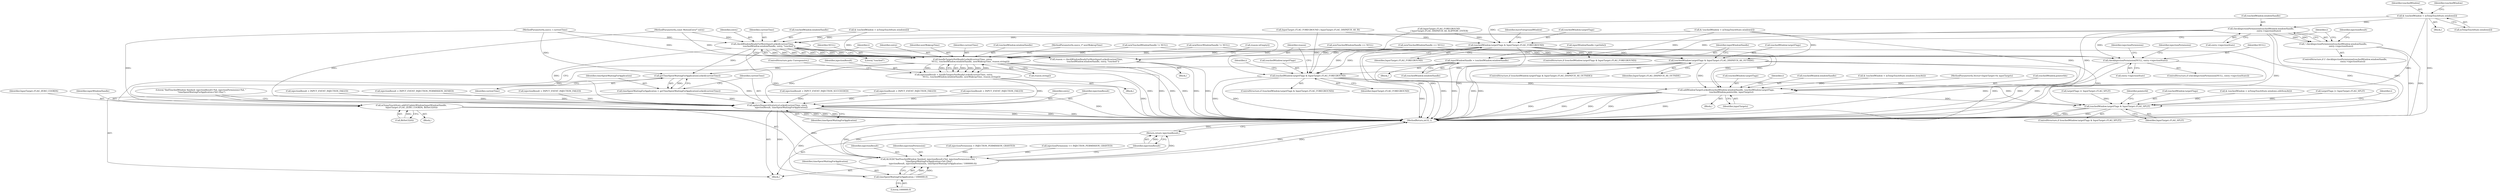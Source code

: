 digraph "0_Android_03a53d1c7765eeb3af0bc34c3dff02ada1953fbf_0@array" {
"1000692" [label="(Call,& touchedWindow = mTempTouchState.windows[i])"];
"1000700" [label="(Call,touchedWindow.targetFlags & InputTarget::FLAG_FOREGROUND)"];
"1000774" [label="(Call,touchedWindow.targetFlags & InputTarget::FLAG_DISPATCH_AS_OUTSIDE)"];
"1000818" [label="(Call,touchedWindow.targetFlags & InputTarget::FLAG_FOREGROUND)"];
"1000925" [label="(Call,addWindowTargetLocked(touchedWindow.windowHandle, touchedWindow.targetFlags,\n                touchedWindow.pointerIds, inputTargets))"];
"1001090" [label="(Call,touchedWindow.targetFlags & InputTarget::FLAG_SPLIT)"];
"1000711" [label="(Call,checkInjectionPermission(touchedWindow.windowHandle,\n                        entry->injectionState))"];
"1000710" [label="(Call,! checkInjectionPermission(touchedWindow.windowHandle,\n                        entry->injectionState))"];
"1000781" [label="(Call,inputWindowHandle = touchedWindow.windowHandle)"];
"1000793" [label="(Call,mTempTouchState.addOrUpdateWindow(inputWindowHandle,\n InputTarget::FLAG_ZERO_COORDS, BitSet32(0)))"];
"1000827" [label="(Call,checkWindowReadyForMoreInputLocked(currentTime,\n                    touchedWindow.windowHandle, entry, \"touched\"))"];
"1000825" [label="(Call,reason = checkWindowReadyForMoreInputLocked(currentTime,\n                    touchedWindow.windowHandle, entry, \"touched\"))"];
"1000840" [label="(Call,handleTargetsNotReadyLocked(currentTime, entry,\n                        NULL, touchedWindow.windowHandle, nextWakeupTime, reason.string()))"];
"1000838" [label="(Call,injectionResult = handleTargetsNotReadyLocked(currentTime, entry,\n                        NULL, touchedWindow.windowHandle, nextWakeupTime, reason.string()))"];
"1001153" [label="(Call,updateDispatchStatisticsLocked(currentTime, entry,\n            injectionResult, timeSpentWaitingForApplication))"];
"1001158" [label="(Call,ALOGD(\"findTouchedWindow finished: injectionResult=%d, injectionPermission=%d, \"\n \"timeSpentWaitingForApplication=%0.1fms\",\n            injectionResult, injectionPermission, timeSpentWaitingForApplication / 1000000.0))"];
"1001165" [label="(Return,return injectionResult;)"];
"1001162" [label="(Call,timeSpentWaitingForApplication / 1000000.0)"];
"1001151" [label="(Call,getTimeSpentWaitingForApplicationLocked(currentTime))"];
"1001149" [label="(Call,timeSpentWaitingForApplication = getTimeSpentWaitingForApplicationLocked(currentTime))"];
"1000944" [label="(Call,checkInjectionPermission(NULL, entry->injectionState))"];
"1000478" [label="(Call,targetFlags |= InputTarget::FLAG_SPLIT)"];
"1000832" [label="(Identifier,entry)"];
"1000935" [label="(Identifier,inputTargets)"];
"1001159" [label="(Literal,\"findTouchedWindow finished: injectionResult=%d, injectionPermission=%d, \"\n \"timeSpentWaitingForApplication=%0.1fms\")"];
"1000842" [label="(Identifier,entry)"];
"1000906" [label="(Call,injectionResult = INPUT_EVENT_INJECTION_SUCCEEDED)"];
"1000807" [label="(Identifier,i)"];
"1001097" [label="(Identifier,pointerId)"];
"1001151" [label="(Call,getTimeSpentWaitingForApplicationLocked(currentTime))"];
"1000795" [label="(Identifier,InputTarget::FLAG_ZERO_COORDS)"];
"1000847" [label="(Identifier,nextWakeupTime)"];
"1000844" [label="(Call,touchedWindow.windowHandle)"];
"1000610" [label="(Call,InputTarget::FLAG_FOREGROUND\n | InputTarget::FLAG_DISPATCH_AS_SLIPPERY_ENTER)"];
"1001091" [label="(Call,touchedWindow.targetFlags)"];
"1001166" [label="(Identifier,injectionResult)"];
"1000843" [label="(Identifier,NULL)"];
"1000699" [label="(ControlStructure,if (touchedWindow.targetFlags & InputTarget::FLAG_FOREGROUND))"];
"1001163" [label="(Identifier,timeSpentWaitingForApplication)"];
"1000827" [label="(Call,checkWindowReadyForMoreInputLocked(currentTime,\n                    touchedWindow.windowHandle, entry, \"touched\"))"];
"1000929" [label="(Call,touchedWindow.targetFlags)"];
"1000543" [label="(Call,injectionResult = INPUT_EVENT_INJECTION_FAILED)"];
"1000956" [label="(Identifier,injectionPermission)"];
"1000828" [label="(Identifier,currentTime)"];
"1000783" [label="(Call,touchedWindow.windowHandle)"];
"1001167" [label="(MethodReturn,int32_t)"];
"1000825" [label="(Call,reason = checkWindowReadyForMoreInputLocked(currentTime,\n                    touchedWindow.windowHandle, entry, \"touched\"))"];
"1000258" [label="(Call,injectionResult = INPUT_EVENT_INJECTION_FAILED)"];
"1000779" [label="(Block,)"];
"1000789" [label="(Call,inputWindowHandle->getInfo())"];
"1000829" [label="(Call,touchedWindow.windowHandle)"];
"1000710" [label="(Call,! checkInjectionPermission(touchedWindow.windowHandle,\n                        entry->injectionState))"];
"1001162" [label="(Call,timeSpentWaitingForApplication / 1000000.0)"];
"1000837" [label="(Block,)"];
"1000918" [label="(Identifier,i)"];
"1001158" [label="(Call,ALOGD(\"findTouchedWindow finished: injectionResult=%d, injectionPermission=%d, \"\n \"timeSpentWaitingForApplication=%0.1fms\",\n            injectionResult, injectionPermission, timeSpentWaitingForApplication / 1000000.0))"];
"1000833" [label="(Literal,\"touched\")"];
"1000926" [label="(Call,touchedWindow.windowHandle)"];
"1001149" [label="(Call,timeSpentWaitingForApplication = getTimeSpentWaitingForApplicationLocked(currentTime))"];
"1000690" [label="(Block,)"];
"1001090" [label="(Call,touchedWindow.targetFlags & InputTarget::FLAG_SPLIT)"];
"1000711" [label="(Call,checkInjectionPermission(touchedWindow.windowHandle,\n                        entry->injectionState))"];
"1000700" [label="(Call,touchedWindow.targetFlags & InputTarget::FLAG_FOREGROUND)"];
"1001154" [label="(Identifier,currentTime)"];
"1000839" [label="(Identifier,injectionResult)"];
"1001089" [label="(ControlStructure,if (touchedWindow.targetFlags & InputTarget::FLAG_SPLIT))"];
"1000689" [label="(Identifier,i)"];
"1000921" [label="(Call,& touchedWindow = mTempTouchState.windows.itemAt(i))"];
"1000707" [label="(Identifier,haveForegroundWindow)"];
"1001094" [label="(Identifier,InputTarget::FLAG_SPLIT)"];
"1000720" [label="(Identifier,injectionResult)"];
"1001155" [label="(Identifier,entry)"];
"1001160" [label="(Identifier,injectionResult)"];
"1000712" [label="(Call,touchedWindow.windowHandle)"];
"1000774" [label="(Call,touchedWindow.targetFlags & InputTarget::FLAG_DISPATCH_AS_OUTSIDE)"];
"1001157" [label="(Identifier,timeSpentWaitingForApplication)"];
"1001156" [label="(Identifier,injectionResult)"];
"1000766" [label="(Call,& touchedWindow = mTempTouchState.windows[i])"];
"1001161" [label="(Identifier,injectionPermission)"];
"1000782" [label="(Identifier,inputWindowHandle)"];
"1001085" [label="(Call,& touchedWindow = mTempTouchState.windows.editItemAt(i))"];
"1000715" [label="(Call,entry->injectionState)"];
"1000951" [label="(Identifier,injectionPermission)"];
"1000616" [label="(Call,targetFlags |= InputTarget::FLAG_SPLIT)"];
"1000943" [label="(ControlStructure,if (checkInjectionPermission(NULL, entry->injectionState)))"];
"1001164" [label="(Literal,1000000.0)"];
"1000925" [label="(Call,addWindowTargetLocked(touchedWindow.windowHandle, touchedWindow.targetFlags,\n                touchedWindow.pointerIds, inputTargets))"];
"1000110" [label="(Block,)"];
"1000818" [label="(Call,touchedWindow.targetFlags & InputTarget::FLAG_FOREGROUND)"];
"1000588" [label="(Call,newTouchedWindowHandle != NULL)"];
"1000817" [label="(ControlStructure,if (touchedWindow.targetFlags & InputTarget::FLAG_FOREGROUND))"];
"1000694" [label="(Call,mTempTouchState.windows[i])"];
"1000840" [label="(Call,handleTargetsNotReadyLocked(currentTime, entry,\n                        NULL, touchedWindow.windowHandle, nextWakeupTime, reason.string()))"];
"1000810" [label="(Call,& touchedWindow = mTempTouchState.windows[i])"];
"1000849" [label="(ControlStructure,goto Unresponsive;)"];
"1000663" [label="(Call,newHoverWindowHandle != NULL)"];
"1000919" [label="(Block,)"];
"1001153" [label="(Call,updateDispatchStatisticsLocked(currentTime, entry,\n            injectionResult, timeSpentWaitingForApplication))"];
"1000692" [label="(Call,& touchedWindow = mTempTouchState.windows[i])"];
"1000105" [label="(MethodParameterIn,nsecs_t currentTime)"];
"1000793" [label="(Call,mTempTouchState.addOrUpdateWindow(inputWindowHandle,\n InputTarget::FLAG_ZERO_COORDS, BitSet32(0)))"];
"1000107" [label="(MethodParameterIn,Vector<InputTarget>& inputTargets)"];
"1000944" [label="(Call,checkInjectionPermission(NULL, entry->injectionState))"];
"1000781" [label="(Call,inputWindowHandle = touchedWindow.windowHandle)"];
"1000763" [label="(Identifier,i)"];
"1001105" [label="(Identifier,i)"];
"1000841" [label="(Identifier,currentTime)"];
"1000945" [label="(Identifier,NULL)"];
"1000701" [label="(Call,touchedWindow.targetFlags)"];
"1000693" [label="(Identifier,touchedWindow)"];
"1000838" [label="(Call,injectionResult = handleTargetsNotReadyLocked(currentTime, entry,\n                        NULL, touchedWindow.windowHandle, nextWakeupTime, reason.string()))"];
"1000773" [label="(ControlStructure,if (touchedWindow.targetFlags & InputTarget::FLAG_DISPATCH_AS_OUTSIDE))"];
"1000465" [label="(Call,injectionResult = INPUT_EVENT_INJECTION_FAILED)"];
"1000932" [label="(Call,touchedWindow.pointerIds)"];
"1001150" [label="(Identifier,timeSpentWaitingForApplication)"];
"1000472" [label="(Call,InputTarget::FLAG_FOREGROUND | InputTarget::FLAG_DISPATCH_AS_IS)"];
"1000796" [label="(Call,BitSet32(0))"];
"1000702" [label="(Identifier,touchedWindow)"];
"1000719" [label="(Call,injectionResult = INPUT_EVENT_INJECTION_PERMISSION_DENIED)"];
"1000106" [label="(MethodParameterIn,const MotionEntry* entry)"];
"1001152" [label="(Identifier,currentTime)"];
"1000457" [label="(Call,newTouchedWindowHandle == NULL)"];
"1000736" [label="(Call,injectionPermission = INJECTION_PERMISSION_GRANTED)"];
"1000836" [label="(Call,reason.isEmpty())"];
"1000778" [label="(Identifier,InputTarget::FLAG_DISPATCH_AS_OUTSIDE)"];
"1000794" [label="(Identifier,inputWindowHandle)"];
"1001165" [label="(Return,return injectionResult;)"];
"1000792" [label="(Block,)"];
"1000946" [label="(Call,entry->injectionState)"];
"1000775" [label="(Call,touchedWindow.targetFlags)"];
"1000826" [label="(Identifier,reason)"];
"1000704" [label="(Identifier,InputTarget::FLAG_FOREGROUND)"];
"1000709" [label="(ControlStructure,if (! checkInjectionPermission(touchedWindow.windowHandle,\n                        entry->injectionState)))"];
"1000108" [label="(MethodParameterIn,nsecs_t* nextWakeupTime)"];
"1000848" [label="(Call,reason.string())"];
"1000823" [label="(Block,)"];
"1000732" [label="(Call,injectionResult = INPUT_EVENT_INJECTION_FAILED)"];
"1000959" [label="(Call,injectionPermission == INJECTION_PERMISSION_GRANTED)"];
"1000822" [label="(Identifier,InputTarget::FLAG_FOREGROUND)"];
"1000819" [label="(Call,touchedWindow.targetFlags)"];
"1000449" [label="(Call,newTouchedWindowHandle == NULL)"];
"1000692" -> "1000690"  [label="AST: "];
"1000692" -> "1000694"  [label="CFG: "];
"1000693" -> "1000692"  [label="AST: "];
"1000694" -> "1000692"  [label="AST: "];
"1000702" -> "1000692"  [label="CFG: "];
"1000692" -> "1001167"  [label="DDG: "];
"1000692" -> "1001167"  [label="DDG: "];
"1000692" -> "1000700"  [label="DDG: "];
"1000692" -> "1000711"  [label="DDG: "];
"1000700" -> "1000699"  [label="AST: "];
"1000700" -> "1000704"  [label="CFG: "];
"1000701" -> "1000700"  [label="AST: "];
"1000704" -> "1000700"  [label="AST: "];
"1000707" -> "1000700"  [label="CFG: "];
"1000689" -> "1000700"  [label="CFG: "];
"1000700" -> "1001167"  [label="DDG: "];
"1000700" -> "1001167"  [label="DDG: "];
"1000700" -> "1001167"  [label="DDG: "];
"1000610" -> "1000700"  [label="DDG: "];
"1000472" -> "1000700"  [label="DDG: "];
"1000700" -> "1000774"  [label="DDG: "];
"1000700" -> "1000818"  [label="DDG: "];
"1000700" -> "1000818"  [label="DDG: "];
"1000700" -> "1000925"  [label="DDG: "];
"1000700" -> "1001090"  [label="DDG: "];
"1000774" -> "1000773"  [label="AST: "];
"1000774" -> "1000778"  [label="CFG: "];
"1000775" -> "1000774"  [label="AST: "];
"1000778" -> "1000774"  [label="AST: "];
"1000782" -> "1000774"  [label="CFG: "];
"1000763" -> "1000774"  [label="CFG: "];
"1000774" -> "1001167"  [label="DDG: "];
"1000774" -> "1001167"  [label="DDG: "];
"1000774" -> "1001167"  [label="DDG: "];
"1000766" -> "1000774"  [label="DDG: "];
"1000774" -> "1000818"  [label="DDG: "];
"1000774" -> "1000925"  [label="DDG: "];
"1000774" -> "1001090"  [label="DDG: "];
"1000818" -> "1000817"  [label="AST: "];
"1000818" -> "1000822"  [label="CFG: "];
"1000819" -> "1000818"  [label="AST: "];
"1000822" -> "1000818"  [label="AST: "];
"1000826" -> "1000818"  [label="CFG: "];
"1000807" -> "1000818"  [label="CFG: "];
"1000818" -> "1001167"  [label="DDG: "];
"1000818" -> "1001167"  [label="DDG: "];
"1000818" -> "1001167"  [label="DDG: "];
"1000810" -> "1000818"  [label="DDG: "];
"1000610" -> "1000818"  [label="DDG: "];
"1000472" -> "1000818"  [label="DDG: "];
"1000818" -> "1000925"  [label="DDG: "];
"1000818" -> "1001090"  [label="DDG: "];
"1000925" -> "1000919"  [label="AST: "];
"1000925" -> "1000935"  [label="CFG: "];
"1000926" -> "1000925"  [label="AST: "];
"1000929" -> "1000925"  [label="AST: "];
"1000932" -> "1000925"  [label="AST: "];
"1000935" -> "1000925"  [label="AST: "];
"1000918" -> "1000925"  [label="CFG: "];
"1000925" -> "1001167"  [label="DDG: "];
"1000925" -> "1001167"  [label="DDG: "];
"1000925" -> "1001167"  [label="DDG: "];
"1000925" -> "1001167"  [label="DDG: "];
"1000925" -> "1001167"  [label="DDG: "];
"1000827" -> "1000925"  [label="DDG: "];
"1000711" -> "1000925"  [label="DDG: "];
"1000921" -> "1000925"  [label="DDG: "];
"1000766" -> "1000925"  [label="DDG: "];
"1000107" -> "1000925"  [label="DDG: "];
"1000925" -> "1001090"  [label="DDG: "];
"1001090" -> "1001089"  [label="AST: "];
"1001090" -> "1001094"  [label="CFG: "];
"1001091" -> "1001090"  [label="AST: "];
"1001094" -> "1001090"  [label="AST: "];
"1001097" -> "1001090"  [label="CFG: "];
"1001105" -> "1001090"  [label="CFG: "];
"1001090" -> "1001167"  [label="DDG: "];
"1001090" -> "1001167"  [label="DDG: "];
"1001090" -> "1001167"  [label="DDG: "];
"1001085" -> "1001090"  [label="DDG: "];
"1000616" -> "1001090"  [label="DDG: "];
"1000478" -> "1001090"  [label="DDG: "];
"1000711" -> "1000710"  [label="AST: "];
"1000711" -> "1000715"  [label="CFG: "];
"1000712" -> "1000711"  [label="AST: "];
"1000715" -> "1000711"  [label="AST: "];
"1000710" -> "1000711"  [label="CFG: "];
"1000711" -> "1001167"  [label="DDG: "];
"1000711" -> "1001167"  [label="DDG: "];
"1000711" -> "1000710"  [label="DDG: "];
"1000711" -> "1000710"  [label="DDG: "];
"1000711" -> "1000781"  [label="DDG: "];
"1000711" -> "1000827"  [label="DDG: "];
"1000711" -> "1000944"  [label="DDG: "];
"1000710" -> "1000709"  [label="AST: "];
"1000720" -> "1000710"  [label="CFG: "];
"1000689" -> "1000710"  [label="CFG: "];
"1000710" -> "1001167"  [label="DDG: "];
"1000710" -> "1001167"  [label="DDG: "];
"1000781" -> "1000779"  [label="AST: "];
"1000781" -> "1000783"  [label="CFG: "];
"1000782" -> "1000781"  [label="AST: "];
"1000783" -> "1000781"  [label="AST: "];
"1000789" -> "1000781"  [label="CFG: "];
"1000781" -> "1001167"  [label="DDG: "];
"1000781" -> "1001167"  [label="DDG: "];
"1000766" -> "1000781"  [label="DDG: "];
"1000781" -> "1000793"  [label="DDG: "];
"1000793" -> "1000792"  [label="AST: "];
"1000793" -> "1000796"  [label="CFG: "];
"1000794" -> "1000793"  [label="AST: "];
"1000795" -> "1000793"  [label="AST: "];
"1000796" -> "1000793"  [label="AST: "];
"1000763" -> "1000793"  [label="CFG: "];
"1000793" -> "1001167"  [label="DDG: "];
"1000793" -> "1001167"  [label="DDG: "];
"1000793" -> "1001167"  [label="DDG: "];
"1000793" -> "1001167"  [label="DDG: "];
"1000796" -> "1000793"  [label="DDG: "];
"1000827" -> "1000825"  [label="AST: "];
"1000827" -> "1000833"  [label="CFG: "];
"1000828" -> "1000827"  [label="AST: "];
"1000829" -> "1000827"  [label="AST: "];
"1000832" -> "1000827"  [label="AST: "];
"1000833" -> "1000827"  [label="AST: "];
"1000825" -> "1000827"  [label="CFG: "];
"1000827" -> "1001167"  [label="DDG: "];
"1000827" -> "1000825"  [label="DDG: "];
"1000827" -> "1000825"  [label="DDG: "];
"1000827" -> "1000825"  [label="DDG: "];
"1000827" -> "1000825"  [label="DDG: "];
"1000105" -> "1000827"  [label="DDG: "];
"1000810" -> "1000827"  [label="DDG: "];
"1000766" -> "1000827"  [label="DDG: "];
"1000106" -> "1000827"  [label="DDG: "];
"1000827" -> "1000840"  [label="DDG: "];
"1000827" -> "1000840"  [label="DDG: "];
"1000827" -> "1000840"  [label="DDG: "];
"1000827" -> "1001151"  [label="DDG: "];
"1000827" -> "1001153"  [label="DDG: "];
"1000825" -> "1000823"  [label="AST: "];
"1000826" -> "1000825"  [label="AST: "];
"1000836" -> "1000825"  [label="CFG: "];
"1000825" -> "1001167"  [label="DDG: "];
"1000825" -> "1001167"  [label="DDG: "];
"1000840" -> "1000838"  [label="AST: "];
"1000840" -> "1000848"  [label="CFG: "];
"1000841" -> "1000840"  [label="AST: "];
"1000842" -> "1000840"  [label="AST: "];
"1000843" -> "1000840"  [label="AST: "];
"1000844" -> "1000840"  [label="AST: "];
"1000847" -> "1000840"  [label="AST: "];
"1000848" -> "1000840"  [label="AST: "];
"1000838" -> "1000840"  [label="CFG: "];
"1000840" -> "1001167"  [label="DDG: "];
"1000840" -> "1001167"  [label="DDG: "];
"1000840" -> "1001167"  [label="DDG: "];
"1000840" -> "1001167"  [label="DDG: "];
"1000840" -> "1000838"  [label="DDG: "];
"1000840" -> "1000838"  [label="DDG: "];
"1000840" -> "1000838"  [label="DDG: "];
"1000840" -> "1000838"  [label="DDG: "];
"1000840" -> "1000838"  [label="DDG: "];
"1000840" -> "1000838"  [label="DDG: "];
"1000105" -> "1000840"  [label="DDG: "];
"1000106" -> "1000840"  [label="DDG: "];
"1000457" -> "1000840"  [label="DDG: "];
"1000588" -> "1000840"  [label="DDG: "];
"1000449" -> "1000840"  [label="DDG: "];
"1000663" -> "1000840"  [label="DDG: "];
"1000810" -> "1000840"  [label="DDG: "];
"1000108" -> "1000840"  [label="DDG: "];
"1000840" -> "1001151"  [label="DDG: "];
"1000840" -> "1001153"  [label="DDG: "];
"1000838" -> "1000837"  [label="AST: "];
"1000839" -> "1000838"  [label="AST: "];
"1000849" -> "1000838"  [label="CFG: "];
"1000838" -> "1001167"  [label="DDG: "];
"1000838" -> "1001153"  [label="DDG: "];
"1001153" -> "1000110"  [label="AST: "];
"1001153" -> "1001157"  [label="CFG: "];
"1001154" -> "1001153"  [label="AST: "];
"1001155" -> "1001153"  [label="AST: "];
"1001156" -> "1001153"  [label="AST: "];
"1001157" -> "1001153"  [label="AST: "];
"1001159" -> "1001153"  [label="CFG: "];
"1001153" -> "1001167"  [label="DDG: "];
"1001153" -> "1001167"  [label="DDG: "];
"1001153" -> "1001167"  [label="DDG: "];
"1001151" -> "1001153"  [label="DDG: "];
"1000105" -> "1001153"  [label="DDG: "];
"1000106" -> "1001153"  [label="DDG: "];
"1000258" -> "1001153"  [label="DDG: "];
"1000906" -> "1001153"  [label="DDG: "];
"1000719" -> "1001153"  [label="DDG: "];
"1000732" -> "1001153"  [label="DDG: "];
"1000465" -> "1001153"  [label="DDG: "];
"1000543" -> "1001153"  [label="DDG: "];
"1001149" -> "1001153"  [label="DDG: "];
"1001153" -> "1001158"  [label="DDG: "];
"1001153" -> "1001162"  [label="DDG: "];
"1001158" -> "1000110"  [label="AST: "];
"1001158" -> "1001162"  [label="CFG: "];
"1001159" -> "1001158"  [label="AST: "];
"1001160" -> "1001158"  [label="AST: "];
"1001161" -> "1001158"  [label="AST: "];
"1001162" -> "1001158"  [label="AST: "];
"1001166" -> "1001158"  [label="CFG: "];
"1001158" -> "1001167"  [label="DDG: "];
"1001158" -> "1001167"  [label="DDG: "];
"1001158" -> "1001167"  [label="DDG: "];
"1001158" -> "1001167"  [label="DDG: "];
"1000736" -> "1001158"  [label="DDG: "];
"1000959" -> "1001158"  [label="DDG: "];
"1001162" -> "1001158"  [label="DDG: "];
"1001162" -> "1001158"  [label="DDG: "];
"1001158" -> "1001165"  [label="DDG: "];
"1001165" -> "1000110"  [label="AST: "];
"1001165" -> "1001166"  [label="CFG: "];
"1001166" -> "1001165"  [label="AST: "];
"1001167" -> "1001165"  [label="CFG: "];
"1001165" -> "1001167"  [label="DDG: "];
"1001166" -> "1001165"  [label="DDG: "];
"1001162" -> "1001164"  [label="CFG: "];
"1001163" -> "1001162"  [label="AST: "];
"1001164" -> "1001162"  [label="AST: "];
"1001162" -> "1001167"  [label="DDG: "];
"1001151" -> "1001149"  [label="AST: "];
"1001151" -> "1001152"  [label="CFG: "];
"1001152" -> "1001151"  [label="AST: "];
"1001149" -> "1001151"  [label="CFG: "];
"1001151" -> "1001149"  [label="DDG: "];
"1000105" -> "1001151"  [label="DDG: "];
"1001149" -> "1000110"  [label="AST: "];
"1001150" -> "1001149"  [label="AST: "];
"1001154" -> "1001149"  [label="CFG: "];
"1001149" -> "1001167"  [label="DDG: "];
"1000944" -> "1000943"  [label="AST: "];
"1000944" -> "1000946"  [label="CFG: "];
"1000945" -> "1000944"  [label="AST: "];
"1000946" -> "1000944"  [label="AST: "];
"1000951" -> "1000944"  [label="CFG: "];
"1000956" -> "1000944"  [label="CFG: "];
"1000944" -> "1001167"  [label="DDG: "];
"1000944" -> "1001167"  [label="DDG: "];
"1000944" -> "1001167"  [label="DDG: "];
"1000457" -> "1000944"  [label="DDG: "];
"1000588" -> "1000944"  [label="DDG: "];
"1000449" -> "1000944"  [label="DDG: "];
"1000663" -> "1000944"  [label="DDG: "];
}
